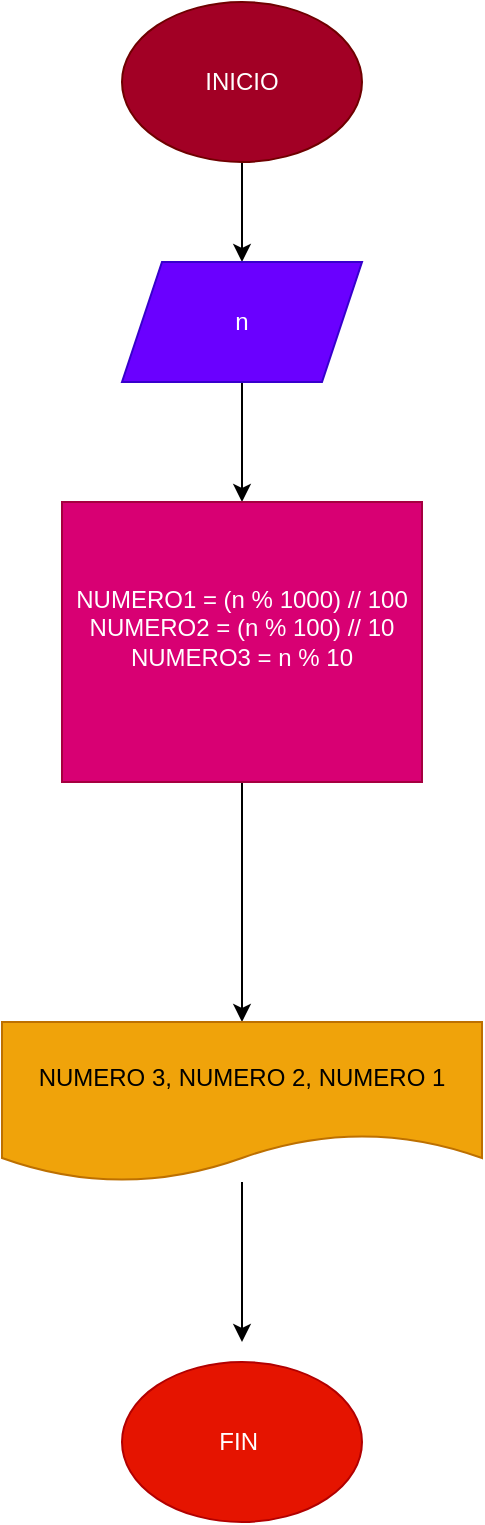 <mxfile>
    <diagram id="ELLq5cNZfxZld-OKjW9R" name="Página-1">
        <mxGraphModel dx="473" dy="433" grid="1" gridSize="10" guides="1" tooltips="1" connect="1" arrows="1" fold="1" page="1" pageScale="1" pageWidth="850" pageHeight="1100" math="0" shadow="0">
            <root>
                <mxCell id="0"/>
                <mxCell id="1" parent="0"/>
                <mxCell id="10" style="edgeStyle=none;html=1;entryX=0.5;entryY=0;entryDx=0;entryDy=0;" edge="1" parent="1" source="2" target="3">
                    <mxGeometry relative="1" as="geometry"/>
                </mxCell>
                <mxCell id="2" value="INICIO" style="ellipse;whiteSpace=wrap;html=1;fillColor=#a20025;fontColor=#ffffff;strokeColor=#6F0000;" vertex="1" parent="1">
                    <mxGeometry x="180" y="70" width="120" height="80" as="geometry"/>
                </mxCell>
                <mxCell id="11" style="edgeStyle=none;html=1;" edge="1" parent="1" source="3" target="4">
                    <mxGeometry relative="1" as="geometry"/>
                </mxCell>
                <mxCell id="3" value="n" style="shape=parallelogram;perimeter=parallelogramPerimeter;whiteSpace=wrap;html=1;fixedSize=1;fillColor=#6a00ff;fontColor=#ffffff;strokeColor=#3700CC;" vertex="1" parent="1">
                    <mxGeometry x="180" y="200" width="120" height="60" as="geometry"/>
                </mxCell>
                <mxCell id="6" value="" style="edgeStyle=none;html=1;" edge="1" parent="1" source="4" target="5">
                    <mxGeometry relative="1" as="geometry"/>
                </mxCell>
                <mxCell id="4" value="&lt;div&gt;NUMERO1 = (n % 1000) // 100&lt;/div&gt;&lt;div&gt;NUMERO2 = (n % 100) // 10&lt;/div&gt;&lt;div&gt;NUMERO3 = n % 10&lt;/div&gt;&lt;div&gt;&lt;br&gt;&lt;/div&gt;" style="rounded=0;whiteSpace=wrap;html=1;fillColor=#d80073;fontColor=#ffffff;strokeColor=#A50040;" vertex="1" parent="1">
                    <mxGeometry x="150" y="320" width="180" height="140" as="geometry"/>
                </mxCell>
                <mxCell id="8" value="" style="edgeStyle=none;html=1;" edge="1" parent="1" source="5">
                    <mxGeometry relative="1" as="geometry">
                        <mxPoint x="240" y="740" as="targetPoint"/>
                    </mxGeometry>
                </mxCell>
                <mxCell id="5" value="NUMERO 3, NUMERO 2, NUMERO 1" style="shape=document;whiteSpace=wrap;html=1;boundedLbl=1;rounded=0;fillColor=#f0a30a;fontColor=#000000;strokeColor=#BD7000;" vertex="1" parent="1">
                    <mxGeometry x="120" y="580" width="240" height="80" as="geometry"/>
                </mxCell>
                <mxCell id="9" value="FIN&amp;nbsp;" style="ellipse;whiteSpace=wrap;html=1;fillColor=#e51400;fontColor=#ffffff;strokeColor=#B20000;" vertex="1" parent="1">
                    <mxGeometry x="180" y="750" width="120" height="80" as="geometry"/>
                </mxCell>
            </root>
        </mxGraphModel>
    </diagram>
</mxfile>